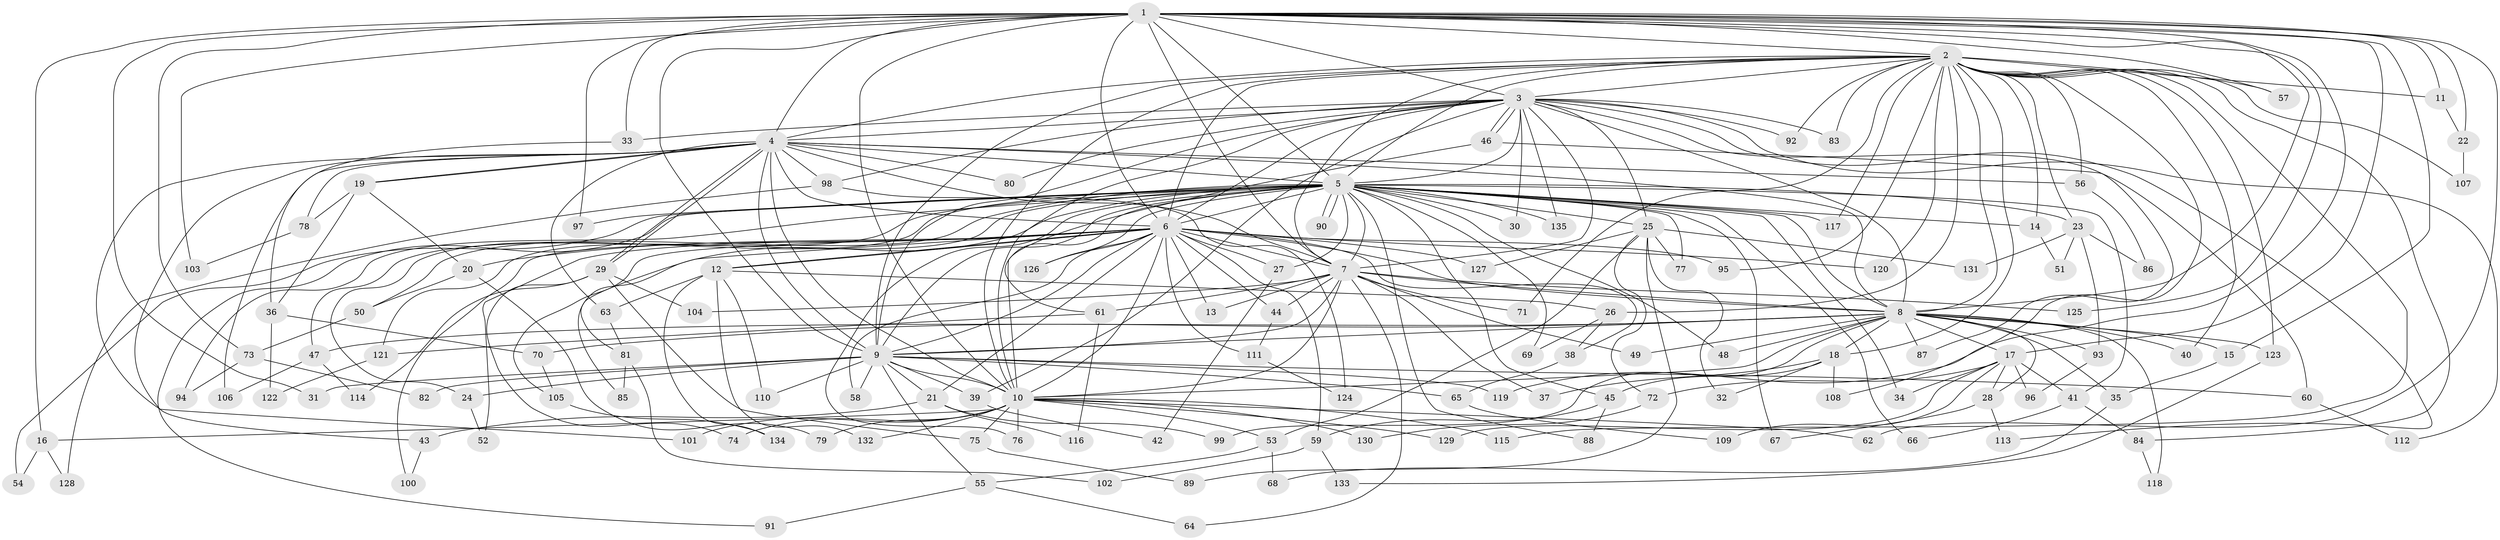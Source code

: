 // Generated by graph-tools (version 1.1) at 2025/10/02/27/25 16:10:59]
// undirected, 135 vertices, 295 edges
graph export_dot {
graph [start="1"]
  node [color=gray90,style=filled];
  1;
  2;
  3;
  4;
  5;
  6;
  7;
  8;
  9;
  10;
  11;
  12;
  13;
  14;
  15;
  16;
  17;
  18;
  19;
  20;
  21;
  22;
  23;
  24;
  25;
  26;
  27;
  28;
  29;
  30;
  31;
  32;
  33;
  34;
  35;
  36;
  37;
  38;
  39;
  40;
  41;
  42;
  43;
  44;
  45;
  46;
  47;
  48;
  49;
  50;
  51;
  52;
  53;
  54;
  55;
  56;
  57;
  58;
  59;
  60;
  61;
  62;
  63;
  64;
  65;
  66;
  67;
  68;
  69;
  70;
  71;
  72;
  73;
  74;
  75;
  76;
  77;
  78;
  79;
  80;
  81;
  82;
  83;
  84;
  85;
  86;
  87;
  88;
  89;
  90;
  91;
  92;
  93;
  94;
  95;
  96;
  97;
  98;
  99;
  100;
  101;
  102;
  103;
  104;
  105;
  106;
  107;
  108;
  109;
  110;
  111;
  112;
  113;
  114;
  115;
  116;
  117;
  118;
  119;
  120;
  121;
  122;
  123;
  124;
  125;
  126;
  127;
  128;
  129;
  130;
  131;
  132;
  133;
  134;
  135;
  1 -- 2;
  1 -- 3;
  1 -- 4;
  1 -- 5;
  1 -- 6;
  1 -- 7;
  1 -- 8;
  1 -- 9;
  1 -- 10;
  1 -- 11;
  1 -- 15;
  1 -- 16;
  1 -- 17;
  1 -- 22;
  1 -- 31;
  1 -- 33;
  1 -- 57;
  1 -- 62;
  1 -- 73;
  1 -- 97;
  1 -- 103;
  1 -- 119;
  1 -- 125;
  2 -- 3;
  2 -- 4;
  2 -- 5;
  2 -- 6;
  2 -- 7;
  2 -- 8;
  2 -- 9;
  2 -- 10;
  2 -- 11;
  2 -- 14;
  2 -- 18;
  2 -- 23;
  2 -- 26;
  2 -- 40;
  2 -- 56;
  2 -- 57;
  2 -- 71;
  2 -- 83;
  2 -- 84;
  2 -- 92;
  2 -- 95;
  2 -- 107;
  2 -- 108;
  2 -- 115;
  2 -- 117;
  2 -- 120;
  2 -- 123;
  3 -- 4;
  3 -- 5;
  3 -- 6;
  3 -- 7;
  3 -- 8;
  3 -- 9;
  3 -- 10;
  3 -- 25;
  3 -- 30;
  3 -- 33;
  3 -- 39;
  3 -- 46;
  3 -- 46;
  3 -- 80;
  3 -- 83;
  3 -- 87;
  3 -- 92;
  3 -- 98;
  3 -- 112;
  3 -- 113;
  3 -- 135;
  4 -- 5;
  4 -- 6;
  4 -- 7;
  4 -- 8;
  4 -- 9;
  4 -- 10;
  4 -- 19;
  4 -- 19;
  4 -- 29;
  4 -- 29;
  4 -- 43;
  4 -- 56;
  4 -- 63;
  4 -- 78;
  4 -- 80;
  4 -- 98;
  4 -- 101;
  4 -- 106;
  5 -- 6;
  5 -- 7;
  5 -- 8;
  5 -- 9;
  5 -- 10;
  5 -- 14;
  5 -- 23;
  5 -- 24;
  5 -- 25;
  5 -- 27;
  5 -- 30;
  5 -- 34;
  5 -- 41;
  5 -- 45;
  5 -- 47;
  5 -- 48;
  5 -- 50;
  5 -- 54;
  5 -- 66;
  5 -- 67;
  5 -- 69;
  5 -- 76;
  5 -- 77;
  5 -- 81;
  5 -- 88;
  5 -- 90;
  5 -- 90;
  5 -- 91;
  5 -- 94;
  5 -- 97;
  5 -- 117;
  5 -- 121;
  5 -- 126;
  5 -- 135;
  6 -- 7;
  6 -- 8;
  6 -- 9;
  6 -- 10;
  6 -- 12;
  6 -- 12;
  6 -- 13;
  6 -- 20;
  6 -- 21;
  6 -- 27;
  6 -- 38;
  6 -- 44;
  6 -- 52;
  6 -- 58;
  6 -- 59;
  6 -- 85;
  6 -- 95;
  6 -- 100;
  6 -- 105;
  6 -- 111;
  6 -- 120;
  6 -- 126;
  6 -- 127;
  7 -- 8;
  7 -- 9;
  7 -- 10;
  7 -- 13;
  7 -- 37;
  7 -- 44;
  7 -- 49;
  7 -- 61;
  7 -- 64;
  7 -- 71;
  7 -- 104;
  7 -- 125;
  8 -- 9;
  8 -- 10;
  8 -- 15;
  8 -- 17;
  8 -- 18;
  8 -- 28;
  8 -- 35;
  8 -- 40;
  8 -- 47;
  8 -- 48;
  8 -- 49;
  8 -- 70;
  8 -- 87;
  8 -- 93;
  8 -- 99;
  8 -- 118;
  8 -- 123;
  9 -- 10;
  9 -- 21;
  9 -- 24;
  9 -- 31;
  9 -- 39;
  9 -- 55;
  9 -- 58;
  9 -- 60;
  9 -- 65;
  9 -- 82;
  9 -- 110;
  9 -- 119;
  10 -- 16;
  10 -- 53;
  10 -- 62;
  10 -- 74;
  10 -- 75;
  10 -- 76;
  10 -- 79;
  10 -- 101;
  10 -- 115;
  10 -- 129;
  10 -- 130;
  10 -- 132;
  11 -- 22;
  12 -- 26;
  12 -- 63;
  12 -- 110;
  12 -- 132;
  12 -- 134;
  14 -- 51;
  15 -- 35;
  16 -- 54;
  16 -- 128;
  17 -- 28;
  17 -- 34;
  17 -- 41;
  17 -- 72;
  17 -- 96;
  17 -- 109;
  17 -- 129;
  18 -- 32;
  18 -- 37;
  18 -- 45;
  18 -- 108;
  19 -- 20;
  19 -- 36;
  19 -- 78;
  20 -- 50;
  20 -- 79;
  21 -- 43;
  21 -- 99;
  21 -- 116;
  22 -- 107;
  23 -- 51;
  23 -- 86;
  23 -- 93;
  23 -- 131;
  24 -- 52;
  25 -- 32;
  25 -- 53;
  25 -- 72;
  25 -- 77;
  25 -- 89;
  25 -- 127;
  25 -- 131;
  26 -- 38;
  26 -- 69;
  27 -- 42;
  28 -- 67;
  28 -- 113;
  29 -- 74;
  29 -- 75;
  29 -- 104;
  29 -- 114;
  33 -- 36;
  35 -- 68;
  36 -- 70;
  36 -- 122;
  38 -- 65;
  39 -- 42;
  41 -- 66;
  41 -- 84;
  43 -- 100;
  44 -- 111;
  45 -- 59;
  45 -- 88;
  46 -- 60;
  46 -- 61;
  47 -- 106;
  47 -- 114;
  50 -- 73;
  53 -- 55;
  53 -- 68;
  55 -- 64;
  55 -- 91;
  56 -- 86;
  59 -- 102;
  59 -- 133;
  60 -- 112;
  61 -- 116;
  61 -- 121;
  63 -- 81;
  65 -- 109;
  70 -- 105;
  72 -- 130;
  73 -- 82;
  73 -- 94;
  75 -- 89;
  78 -- 103;
  81 -- 85;
  81 -- 102;
  84 -- 118;
  93 -- 96;
  98 -- 124;
  98 -- 128;
  105 -- 134;
  111 -- 124;
  121 -- 122;
  123 -- 133;
}
